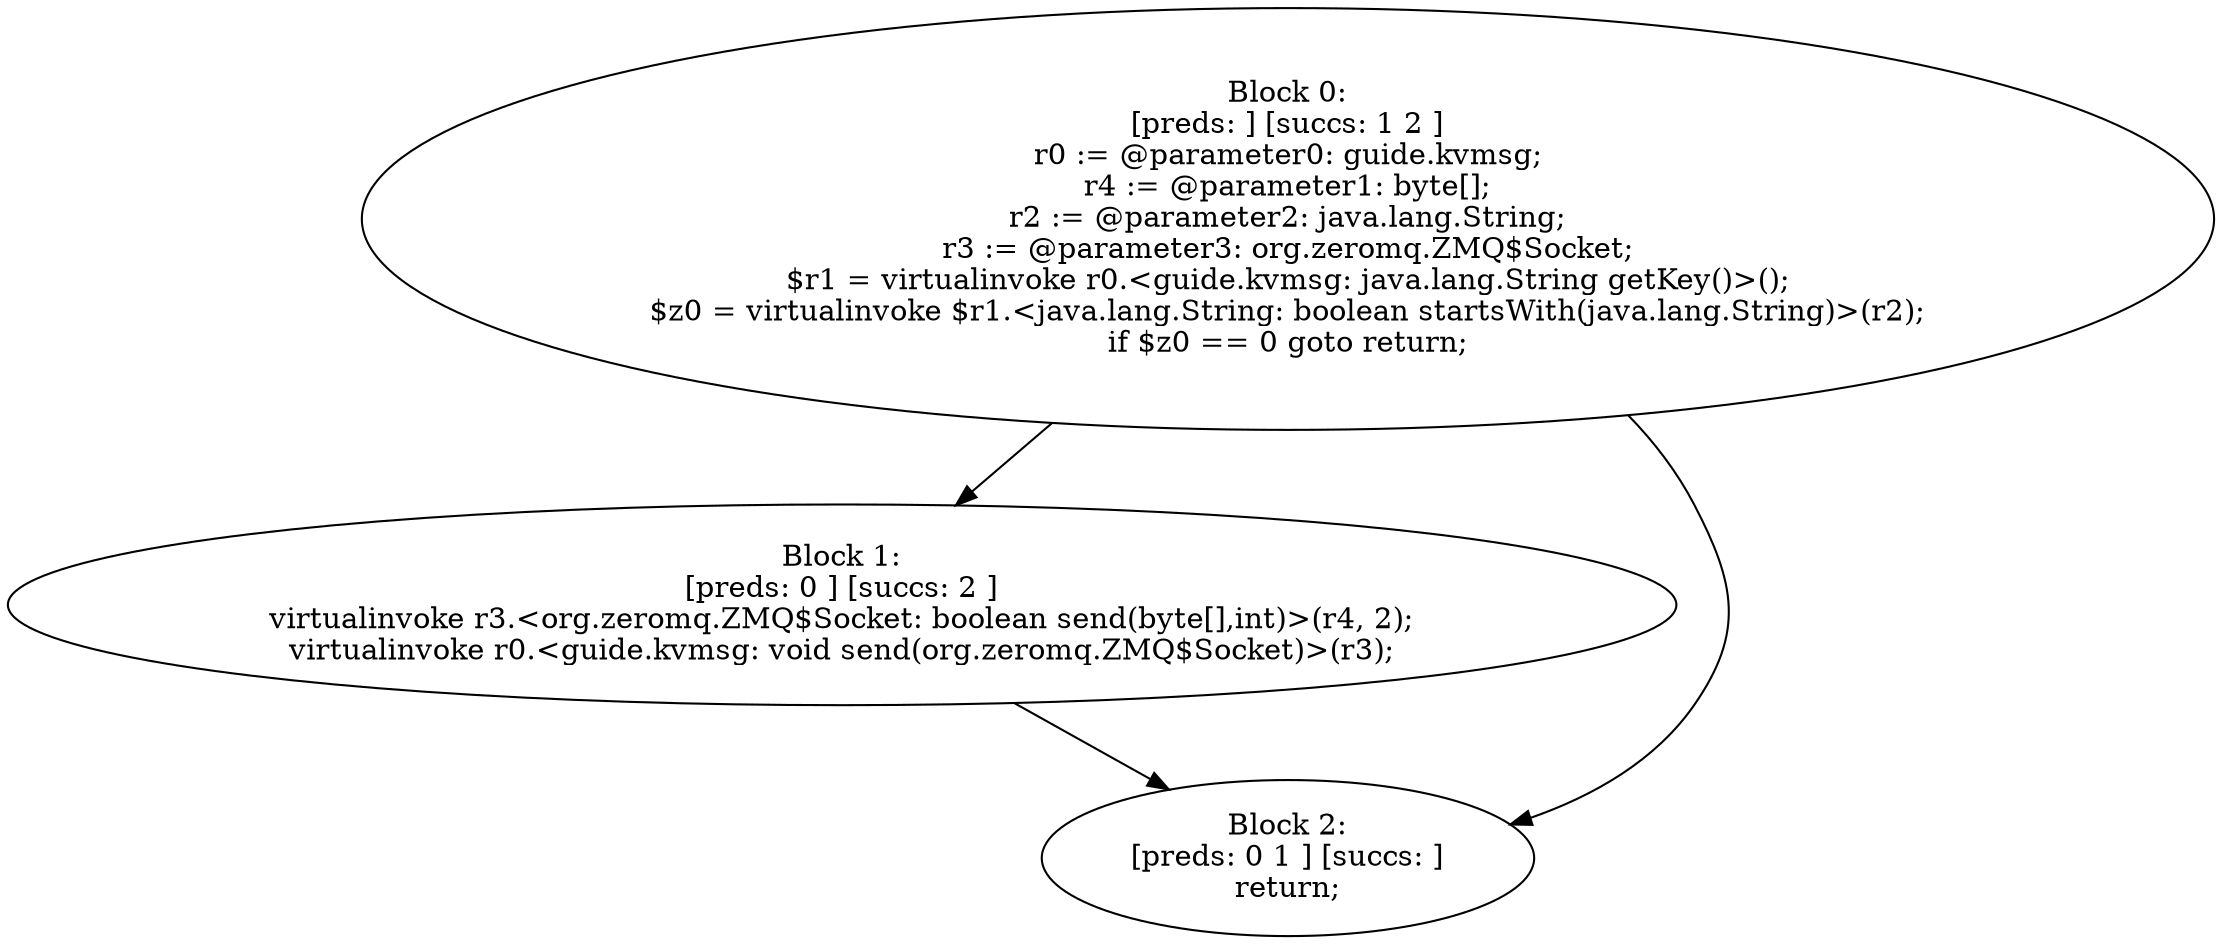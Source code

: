 digraph "unitGraph" {
    "Block 0:
[preds: ] [succs: 1 2 ]
r0 := @parameter0: guide.kvmsg;
r4 := @parameter1: byte[];
r2 := @parameter2: java.lang.String;
r3 := @parameter3: org.zeromq.ZMQ$Socket;
$r1 = virtualinvoke r0.<guide.kvmsg: java.lang.String getKey()>();
$z0 = virtualinvoke $r1.<java.lang.String: boolean startsWith(java.lang.String)>(r2);
if $z0 == 0 goto return;
"
    "Block 1:
[preds: 0 ] [succs: 2 ]
virtualinvoke r3.<org.zeromq.ZMQ$Socket: boolean send(byte[],int)>(r4, 2);
virtualinvoke r0.<guide.kvmsg: void send(org.zeromq.ZMQ$Socket)>(r3);
"
    "Block 2:
[preds: 0 1 ] [succs: ]
return;
"
    "Block 0:
[preds: ] [succs: 1 2 ]
r0 := @parameter0: guide.kvmsg;
r4 := @parameter1: byte[];
r2 := @parameter2: java.lang.String;
r3 := @parameter3: org.zeromq.ZMQ$Socket;
$r1 = virtualinvoke r0.<guide.kvmsg: java.lang.String getKey()>();
$z0 = virtualinvoke $r1.<java.lang.String: boolean startsWith(java.lang.String)>(r2);
if $z0 == 0 goto return;
"->"Block 1:
[preds: 0 ] [succs: 2 ]
virtualinvoke r3.<org.zeromq.ZMQ$Socket: boolean send(byte[],int)>(r4, 2);
virtualinvoke r0.<guide.kvmsg: void send(org.zeromq.ZMQ$Socket)>(r3);
";
    "Block 0:
[preds: ] [succs: 1 2 ]
r0 := @parameter0: guide.kvmsg;
r4 := @parameter1: byte[];
r2 := @parameter2: java.lang.String;
r3 := @parameter3: org.zeromq.ZMQ$Socket;
$r1 = virtualinvoke r0.<guide.kvmsg: java.lang.String getKey()>();
$z0 = virtualinvoke $r1.<java.lang.String: boolean startsWith(java.lang.String)>(r2);
if $z0 == 0 goto return;
"->"Block 2:
[preds: 0 1 ] [succs: ]
return;
";
    "Block 1:
[preds: 0 ] [succs: 2 ]
virtualinvoke r3.<org.zeromq.ZMQ$Socket: boolean send(byte[],int)>(r4, 2);
virtualinvoke r0.<guide.kvmsg: void send(org.zeromq.ZMQ$Socket)>(r3);
"->"Block 2:
[preds: 0 1 ] [succs: ]
return;
";
}
